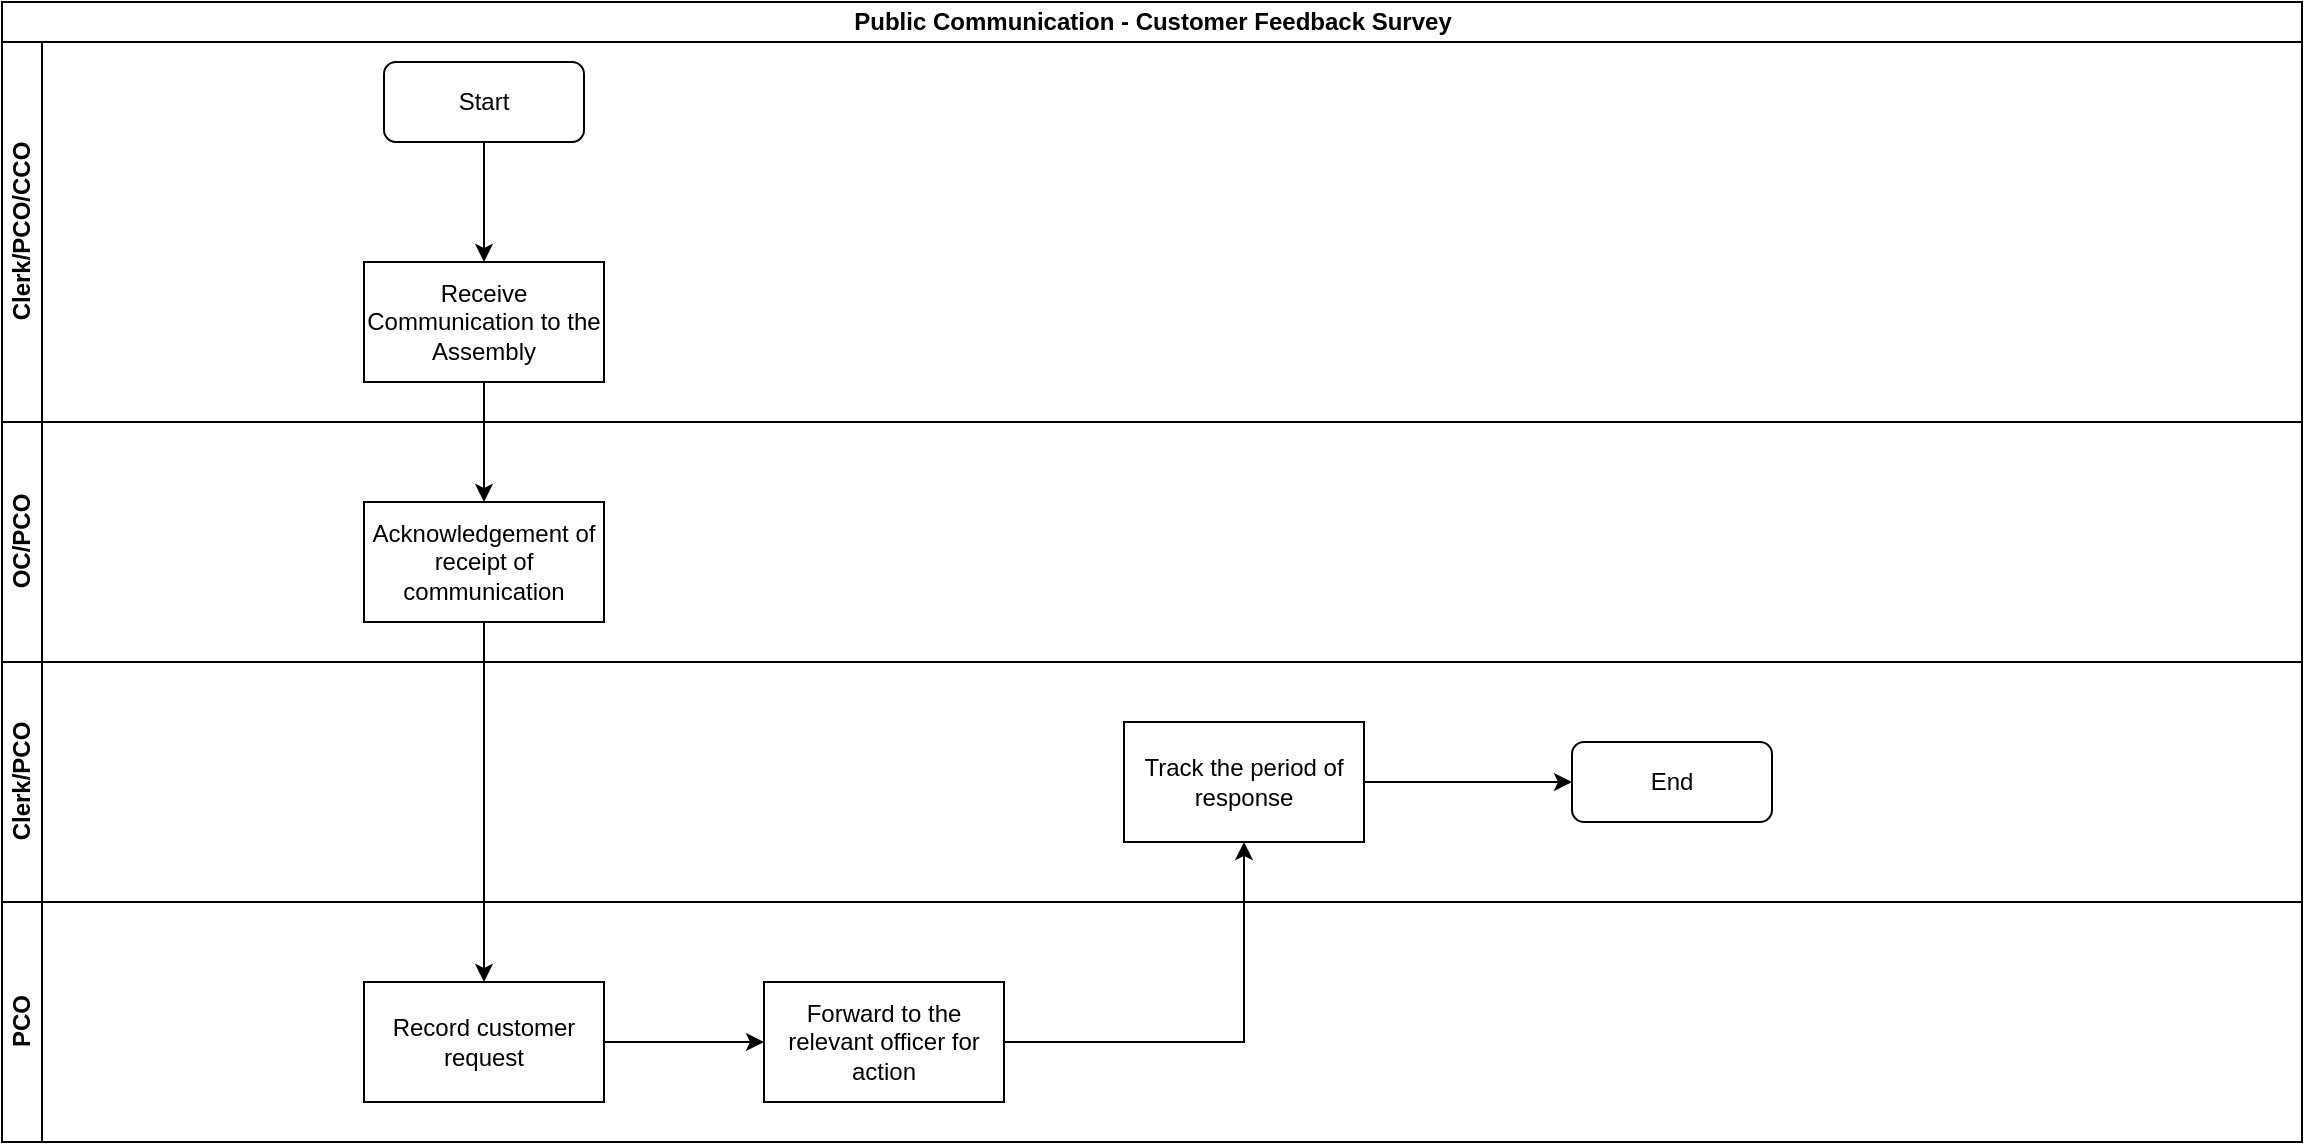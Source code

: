 <mxfile version="13.7.7" type="github">
  <diagram id="zEI9NuIZSy3O7FJYNldC" name="Page-1">
    <mxGraphModel dx="910" dy="487" grid="1" gridSize="10" guides="1" tooltips="1" connect="1" arrows="1" fold="1" page="1" pageScale="1" pageWidth="1169" pageHeight="827" math="0" shadow="0">
      <root>
        <mxCell id="0" />
        <mxCell id="1" parent="0" />
        <mxCell id="lehFZ3blt-byo1f6vuGY-1" value="Public Communication - Customer Feedback Survey" style="swimlane;html=1;childLayout=stackLayout;resizeParent=1;resizeParentMax=0;horizontal=1;startSize=20;horizontalStack=0;" vertex="1" parent="1">
          <mxGeometry x="10" y="10" width="1150" height="570" as="geometry" />
        </mxCell>
        <mxCell id="lehFZ3blt-byo1f6vuGY-2" value="Clerk/PCO/CCO" style="swimlane;html=1;startSize=20;horizontal=0;" vertex="1" parent="lehFZ3blt-byo1f6vuGY-1">
          <mxGeometry y="20" width="1150" height="190" as="geometry" />
        </mxCell>
        <mxCell id="lehFZ3blt-byo1f6vuGY-10" value="Start" style="rounded=1;whiteSpace=wrap;html=1;" vertex="1" parent="lehFZ3blt-byo1f6vuGY-2">
          <mxGeometry x="191" y="10" width="100" height="40" as="geometry" />
        </mxCell>
        <mxCell id="lehFZ3blt-byo1f6vuGY-13" value="Receive Communication to the Assembly" style="rounded=0;whiteSpace=wrap;html=1;" vertex="1" parent="lehFZ3blt-byo1f6vuGY-2">
          <mxGeometry x="181" y="110" width="120" height="60" as="geometry" />
        </mxCell>
        <mxCell id="lehFZ3blt-byo1f6vuGY-12" value="" style="edgeStyle=orthogonalEdgeStyle;rounded=0;orthogonalLoop=1;jettySize=auto;html=1;entryX=0.5;entryY=0;entryDx=0;entryDy=0;" edge="1" parent="lehFZ3blt-byo1f6vuGY-2" source="lehFZ3blt-byo1f6vuGY-10" target="lehFZ3blt-byo1f6vuGY-13">
          <mxGeometry relative="1" as="geometry">
            <mxPoint x="241" y="110" as="targetPoint" />
          </mxGeometry>
        </mxCell>
        <mxCell id="lehFZ3blt-byo1f6vuGY-3" value="OC/PCO" style="swimlane;html=1;startSize=20;horizontal=0;" vertex="1" parent="lehFZ3blt-byo1f6vuGY-1">
          <mxGeometry y="210" width="1150" height="120" as="geometry" />
        </mxCell>
        <mxCell id="lehFZ3blt-byo1f6vuGY-14" value="Acknowledgement of receipt of communication" style="whiteSpace=wrap;html=1;rounded=0;" vertex="1" parent="lehFZ3blt-byo1f6vuGY-3">
          <mxGeometry x="181" y="40" width="120" height="60" as="geometry" />
        </mxCell>
        <mxCell id="lehFZ3blt-byo1f6vuGY-4" value="Clerk/PCO" style="swimlane;html=1;startSize=20;horizontal=0;" vertex="1" parent="lehFZ3blt-byo1f6vuGY-1">
          <mxGeometry y="330" width="1150" height="120" as="geometry" />
        </mxCell>
        <mxCell id="lehFZ3blt-byo1f6vuGY-20" value="Track the period of response" style="whiteSpace=wrap;html=1;rounded=0;" vertex="1" parent="lehFZ3blt-byo1f6vuGY-4">
          <mxGeometry x="561" y="30" width="120" height="60" as="geometry" />
        </mxCell>
        <mxCell id="lehFZ3blt-byo1f6vuGY-24" value="End" style="rounded=1;whiteSpace=wrap;html=1;" vertex="1" parent="lehFZ3blt-byo1f6vuGY-4">
          <mxGeometry x="785" y="40" width="100" height="40" as="geometry" />
        </mxCell>
        <mxCell id="lehFZ3blt-byo1f6vuGY-23" value="" style="edgeStyle=orthogonalEdgeStyle;rounded=0;orthogonalLoop=1;jettySize=auto;html=1;entryX=0;entryY=0.5;entryDx=0;entryDy=0;" edge="1" parent="lehFZ3blt-byo1f6vuGY-4" source="lehFZ3blt-byo1f6vuGY-20" target="lehFZ3blt-byo1f6vuGY-24">
          <mxGeometry relative="1" as="geometry">
            <mxPoint x="761" y="60" as="targetPoint" />
          </mxGeometry>
        </mxCell>
        <mxCell id="lehFZ3blt-byo1f6vuGY-9" value="PCO" style="swimlane;html=1;startSize=20;horizontal=0;" vertex="1" parent="lehFZ3blt-byo1f6vuGY-1">
          <mxGeometry y="450" width="1150" height="120" as="geometry" />
        </mxCell>
        <mxCell id="lehFZ3blt-byo1f6vuGY-16" value="Record customer request" style="whiteSpace=wrap;html=1;rounded=0;" vertex="1" parent="lehFZ3blt-byo1f6vuGY-9">
          <mxGeometry x="181" y="40" width="120" height="60" as="geometry" />
        </mxCell>
        <mxCell id="lehFZ3blt-byo1f6vuGY-15" value="" style="edgeStyle=orthogonalEdgeStyle;rounded=0;orthogonalLoop=1;jettySize=auto;html=1;" edge="1" parent="lehFZ3blt-byo1f6vuGY-1" source="lehFZ3blt-byo1f6vuGY-13" target="lehFZ3blt-byo1f6vuGY-14">
          <mxGeometry relative="1" as="geometry" />
        </mxCell>
        <mxCell id="lehFZ3blt-byo1f6vuGY-17" value="" style="edgeStyle=orthogonalEdgeStyle;rounded=0;orthogonalLoop=1;jettySize=auto;html=1;" edge="1" parent="lehFZ3blt-byo1f6vuGY-1" source="lehFZ3blt-byo1f6vuGY-14" target="lehFZ3blt-byo1f6vuGY-16">
          <mxGeometry relative="1" as="geometry" />
        </mxCell>
        <mxCell id="lehFZ3blt-byo1f6vuGY-21" value="" style="edgeStyle=orthogonalEdgeStyle;rounded=0;orthogonalLoop=1;jettySize=auto;html=1;" edge="1" parent="1" source="lehFZ3blt-byo1f6vuGY-18" target="lehFZ3blt-byo1f6vuGY-20">
          <mxGeometry relative="1" as="geometry" />
        </mxCell>
        <mxCell id="lehFZ3blt-byo1f6vuGY-18" value="Forward to the relevant officer for action" style="whiteSpace=wrap;html=1;rounded=0;" vertex="1" parent="1">
          <mxGeometry x="391" y="500" width="120" height="60" as="geometry" />
        </mxCell>
        <mxCell id="lehFZ3blt-byo1f6vuGY-19" value="" style="edgeStyle=orthogonalEdgeStyle;rounded=0;orthogonalLoop=1;jettySize=auto;html=1;" edge="1" parent="1" source="lehFZ3blt-byo1f6vuGY-16" target="lehFZ3blt-byo1f6vuGY-18">
          <mxGeometry relative="1" as="geometry" />
        </mxCell>
      </root>
    </mxGraphModel>
  </diagram>
</mxfile>
